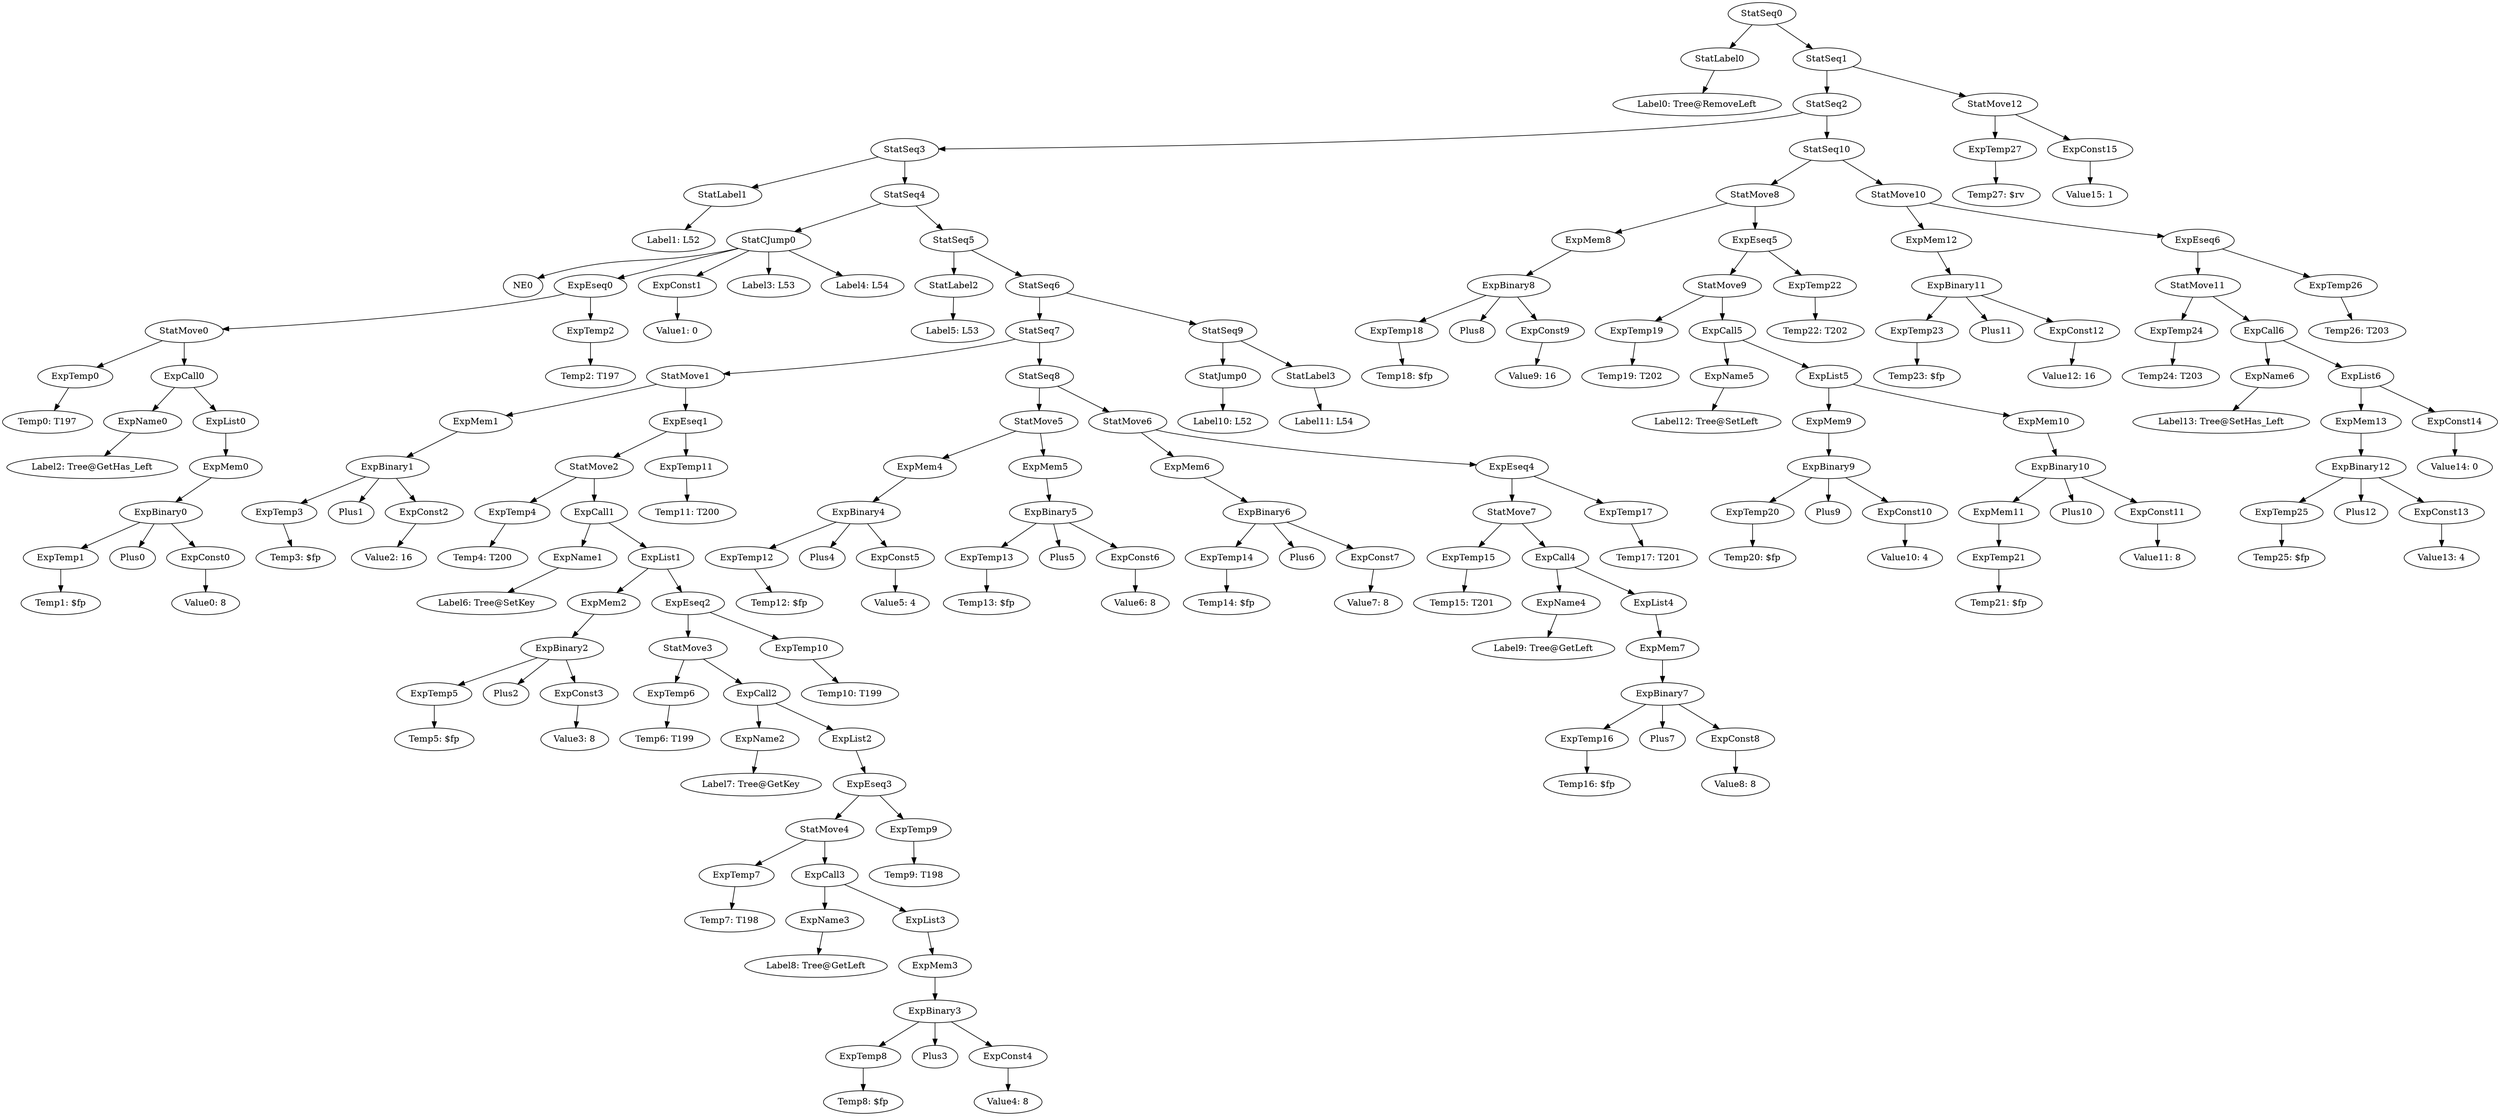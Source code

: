 digraph {
	ordering = out;
	ExpConst15 -> "Value15: 1";
	ExpTemp26 -> "Temp26: T203";
	ExpConst14 -> "Value14: 0";
	ExpMem13 -> ExpBinary12;
	ExpConst13 -> "Value13: 4";
	ExpName6 -> "Label13: Tree@SetHas_Left";
	ExpEseq6 -> StatMove11;
	ExpEseq6 -> ExpTemp26;
	ExpTemp24 -> "Temp24: T203";
	StatMove10 -> ExpMem12;
	StatMove10 -> ExpEseq6;
	ExpMem12 -> ExpBinary11;
	ExpConst12 -> "Value12: 16";
	StatSeq10 -> StatMove8;
	StatSeq10 -> StatMove10;
	ExpEseq5 -> StatMove9;
	ExpEseq5 -> ExpTemp22;
	ExpConst11 -> "Value11: 8";
	ExpBinary10 -> ExpMem11;
	ExpBinary10 -> Plus10;
	ExpBinary10 -> ExpConst11;
	StatMove11 -> ExpTemp24;
	StatMove11 -> ExpCall6;
	ExpMem11 -> ExpTemp21;
	ExpTemp21 -> "Temp21: $fp";
	ExpList5 -> ExpMem9;
	ExpList5 -> ExpMem10;
	ExpMem3 -> ExpBinary3;
	ExpConst4 -> "Value4: 8";
	ExpConst2 -> "Value2: 16";
	ExpName3 -> "Label8: Tree@GetLeft";
	StatMove3 -> ExpTemp6;
	StatMove3 -> ExpCall2;
	ExpTemp6 -> "Temp6: T199";
	StatMove6 -> ExpMem6;
	StatMove6 -> ExpEseq4;
	ExpConst3 -> "Value3: 8";
	ExpBinary2 -> ExpTemp5;
	ExpBinary2 -> Plus2;
	ExpBinary2 -> ExpConst3;
	ExpMem5 -> ExpBinary5;
	ExpCall1 -> ExpName1;
	ExpCall1 -> ExpList1;
	StatJump0 -> "Label10: L52";
	ExpName1 -> "Label6: Tree@SetKey";
	ExpEseq1 -> StatMove2;
	ExpEseq1 -> ExpTemp11;
	ExpTemp15 -> "Temp15: T201";
	StatMove2 -> ExpTemp4;
	StatMove2 -> ExpCall1;
	StatLabel0 -> "Label0: Tree@RemoveLeft";
	ExpTemp19 -> "Temp19: T202";
	ExpTemp7 -> "Temp7: T198";
	ExpTemp0 -> "Temp0: T197";
	ExpTemp25 -> "Temp25: $fp";
	ExpEseq3 -> StatMove4;
	ExpEseq3 -> ExpTemp9;
	ExpTemp4 -> "Temp4: T200";
	ExpMem1 -> ExpBinary1;
	ExpConst6 -> "Value6: 8";
	ExpCall2 -> ExpName2;
	ExpCall2 -> ExpList2;
	ExpEseq4 -> StatMove7;
	ExpEseq4 -> ExpTemp17;
	ExpBinary12 -> ExpTemp25;
	ExpBinary12 -> Plus12;
	ExpBinary12 -> ExpConst13;
	ExpName5 -> "Label12: Tree@SetLeft";
	StatMove0 -> ExpTemp0;
	StatMove0 -> ExpCall0;
	StatMove8 -> ExpMem8;
	StatMove8 -> ExpEseq5;
	StatSeq3 -> StatLabel1;
	StatSeq3 -> StatSeq4;
	StatLabel3 -> "Label11: L54";
	ExpBinary3 -> ExpTemp8;
	ExpBinary3 -> Plus3;
	ExpBinary3 -> ExpConst4;
	ExpMem7 -> ExpBinary7;
	ExpCall3 -> ExpName3;
	ExpCall3 -> ExpList3;
	ExpConst10 -> "Value10: 4";
	ExpBinary1 -> ExpTemp3;
	ExpBinary1 -> Plus1;
	ExpBinary1 -> ExpConst2;
	ExpName2 -> "Label7: Tree@GetKey";
	StatSeq7 -> StatMove1;
	StatSeq7 -> StatSeq8;
	ExpTemp5 -> "Temp5: $fp";
	ExpTemp3 -> "Temp3: $fp";
	StatSeq8 -> StatMove5;
	StatSeq8 -> StatMove6;
	StatSeq1 -> StatSeq2;
	StatSeq1 -> StatMove12;
	ExpMem2 -> ExpBinary2;
	ExpTemp12 -> "Temp12: $fp";
	ExpCall0 -> ExpName0;
	ExpCall0 -> ExpList0;
	StatSeq9 -> StatJump0;
	StatSeq9 -> StatLabel3;
	StatSeq4 -> StatCJump0;
	StatSeq4 -> StatSeq5;
	StatLabel1 -> "Label1: L52";
	ExpList6 -> ExpMem13;
	ExpList6 -> ExpConst14;
	ExpConst1 -> "Value1: 0";
	ExpBinary0 -> ExpTemp1;
	ExpBinary0 -> Plus0;
	ExpBinary0 -> ExpConst0;
	ExpTemp27 -> "Temp27: $rv";
	ExpList4 -> ExpMem7;
	ExpMem0 -> ExpBinary0;
	ExpList0 -> ExpMem0;
	StatCJump0 -> NE0;
	StatCJump0 -> ExpEseq0;
	StatCJump0 -> ExpConst1;
	StatCJump0 -> "Label3: L53";
	StatCJump0 -> "Label4: L54";
	ExpTemp11 -> "Temp11: T200";
	ExpEseq0 -> StatMove0;
	ExpEseq0 -> ExpTemp2;
	ExpTemp2 -> "Temp2: T197";
	ExpConst0 -> "Value0: 8";
	ExpEseq2 -> StatMove3;
	ExpEseq2 -> ExpTemp10;
	ExpList1 -> ExpMem2;
	ExpList1 -> ExpEseq2;
	ExpTemp1 -> "Temp1: $fp";
	ExpBinary4 -> ExpTemp12;
	ExpBinary4 -> Plus4;
	ExpBinary4 -> ExpConst5;
	ExpTemp8 -> "Temp8: $fp";
	ExpBinary9 -> ExpTemp20;
	ExpBinary9 -> Plus9;
	ExpBinary9 -> ExpConst10;
	ExpBinary7 -> ExpTemp16;
	ExpBinary7 -> Plus7;
	ExpBinary7 -> ExpConst8;
	ExpTemp18 -> "Temp18: $fp";
	StatMove1 -> ExpMem1;
	StatMove1 -> ExpEseq1;
	StatSeq5 -> StatLabel2;
	StatSeq5 -> StatSeq6;
	ExpList3 -> ExpMem3;
	ExpCall4 -> ExpName4;
	ExpCall4 -> ExpList4;
	ExpTemp9 -> "Temp9: T198";
	ExpTemp22 -> "Temp22: T202";
	ExpList2 -> ExpEseq3;
	ExpCall6 -> ExpName6;
	ExpCall6 -> ExpList6;
	ExpMem10 -> ExpBinary10;
	ExpTemp10 -> "Temp10: T199";
	StatSeq0 -> StatLabel0;
	StatSeq0 -> StatSeq1;
	ExpConst5 -> "Value5: 4";
	ExpBinary11 -> ExpTemp23;
	ExpBinary11 -> Plus11;
	ExpBinary11 -> ExpConst12;
	ExpMem4 -> ExpBinary4;
	ExpName4 -> "Label9: Tree@GetLeft";
	ExpTemp13 -> "Temp13: $fp";
	ExpBinary5 -> ExpTemp13;
	ExpBinary5 -> Plus5;
	ExpBinary5 -> ExpConst6;
	StatMove4 -> ExpTemp7;
	StatMove4 -> ExpCall3;
	StatLabel2 -> "Label5: L53";
	StatMove5 -> ExpMem4;
	StatMove5 -> ExpMem5;
	ExpConst9 -> "Value9: 16";
	StatMove12 -> ExpTemp27;
	StatMove12 -> ExpConst15;
	ExpTemp14 -> "Temp14: $fp";
	ExpBinary6 -> ExpTemp14;
	ExpBinary6 -> Plus6;
	ExpBinary6 -> ExpConst7;
	ExpTemp16 -> "Temp16: $fp";
	ExpConst7 -> "Value7: 8";
	ExpMem6 -> ExpBinary6;
	StatMove7 -> ExpTemp15;
	StatMove7 -> ExpCall4;
	ExpTemp23 -> "Temp23: $fp";
	ExpMem9 -> ExpBinary9;
	ExpTemp17 -> "Temp17: T201";
	StatSeq6 -> StatSeq7;
	StatSeq6 -> StatSeq9;
	StatSeq2 -> StatSeq3;
	StatSeq2 -> StatSeq10;
	ExpBinary8 -> ExpTemp18;
	ExpBinary8 -> Plus8;
	ExpBinary8 -> ExpConst9;
	ExpMem8 -> ExpBinary8;
	StatMove9 -> ExpTemp19;
	StatMove9 -> ExpCall5;
	ExpCall5 -> ExpName5;
	ExpCall5 -> ExpList5;
	ExpConst8 -> "Value8: 8";
	ExpName0 -> "Label2: Tree@GetHas_Left";
	ExpTemp20 -> "Temp20: $fp";
}

